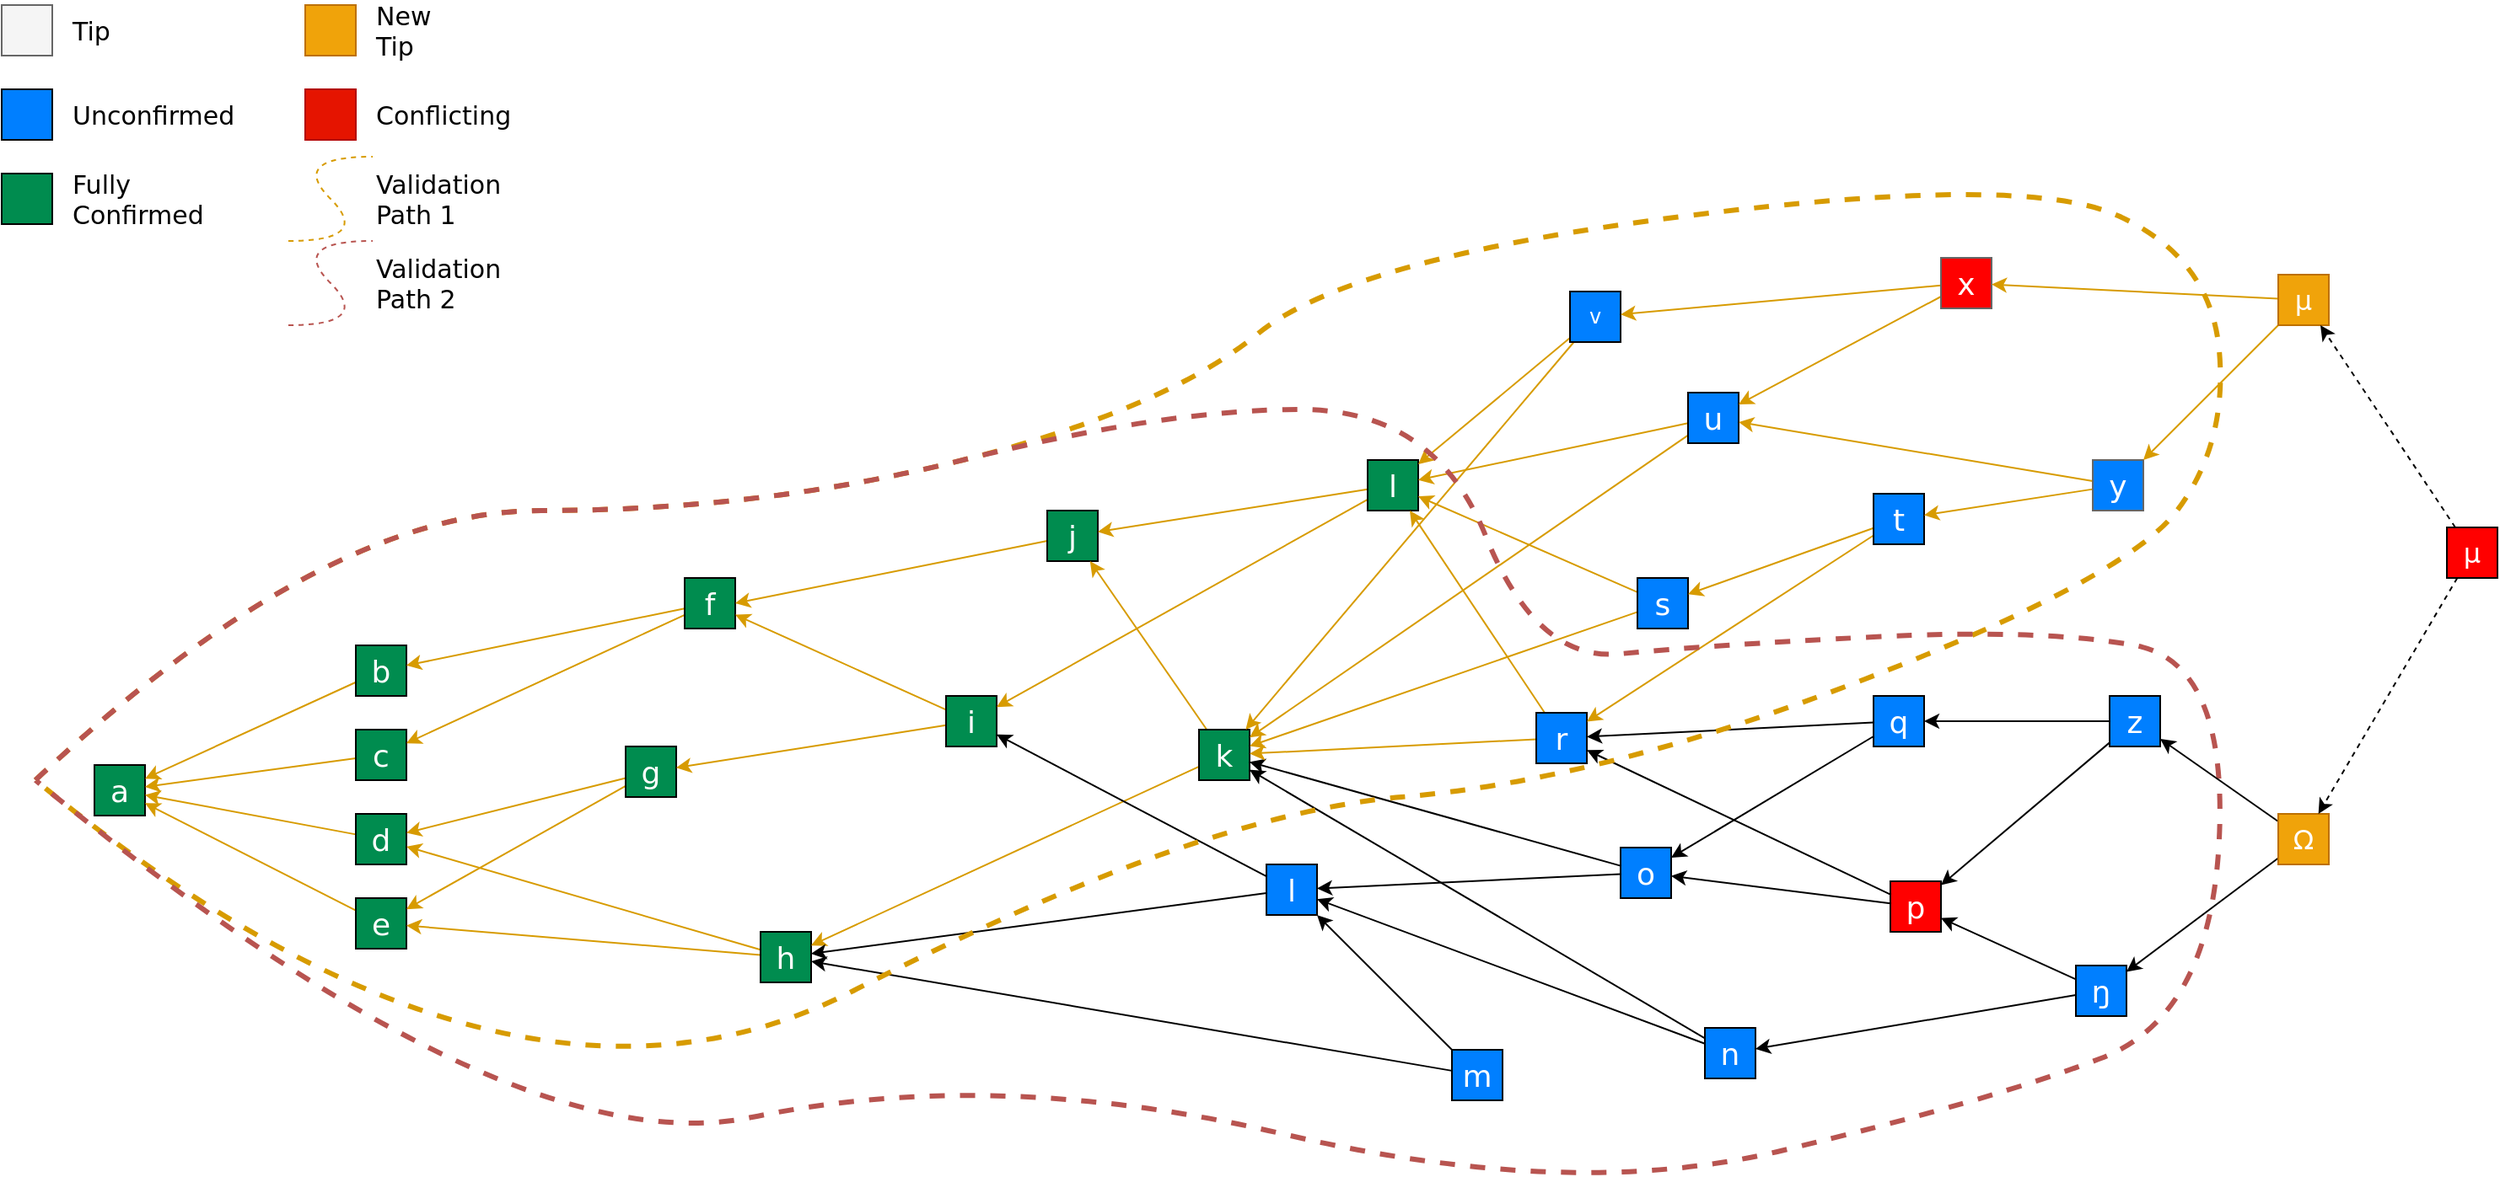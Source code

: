 <mxfile version="18.1.3" type="device"><diagram id="aiVb32r4nPznkwqzsdSb" name="Page-1"><mxGraphModel dx="1394" dy="817" grid="1" gridSize="10" guides="1" tooltips="1" connect="1" arrows="1" fold="1" page="1" pageScale="1" pageWidth="1169" pageHeight="827" math="0" shadow="0"><root><mxCell id="0"/><mxCell id="1" parent="0"/><mxCell id="Y23TwwJplPCRgjI9Zh_g-1" value="" style="whiteSpace=wrap;html=1;aspect=fixed;fillColor=#f5f5f5;fontColor=#333333;strokeColor=#666666;" parent="1" vertex="1"><mxGeometry x="150" y="190" width="30" height="30" as="geometry"/></mxCell><mxCell id="Y23TwwJplPCRgjI9Zh_g-2" value="" style="whiteSpace=wrap;html=1;aspect=fixed;fillColor=#007FFF;strokeColor=#000000;" parent="1" vertex="1"><mxGeometry x="150" y="240" width="30" height="30" as="geometry"/></mxCell><mxCell id="Y23TwwJplPCRgjI9Zh_g-3" value="" style="whiteSpace=wrap;html=1;aspect=fixed;fillColor=#008C4F;strokeColor=#000000;" parent="1" vertex="1"><mxGeometry x="150" y="290" width="30" height="30" as="geometry"/></mxCell><mxCell id="Y23TwwJplPCRgjI9Zh_g-4" value="Tip" style="text;html=1;strokeColor=none;fillColor=none;align=left;verticalAlign=middle;whiteSpace=wrap;rounded=0;fontFamily=Dejavu Sans;fontSize=15;" parent="1" vertex="1"><mxGeometry x="190" y="190" width="60" height="30" as="geometry"/></mxCell><mxCell id="Y23TwwJplPCRgjI9Zh_g-5" value="Unconfirmed" style="text;html=1;strokeColor=none;fillColor=none;align=left;verticalAlign=middle;whiteSpace=wrap;rounded=0;fontFamily=Dejavu Sans;fontSize=15;" parent="1" vertex="1"><mxGeometry x="190" y="240" width="60" height="30" as="geometry"/></mxCell><mxCell id="Y23TwwJplPCRgjI9Zh_g-6" value="Fully Confirmed" style="text;html=1;strokeColor=none;fillColor=none;align=left;verticalAlign=middle;whiteSpace=wrap;rounded=0;fontFamily=Dejavu Sans;fontSize=15;" parent="1" vertex="1"><mxGeometry x="190" y="290" width="60" height="30" as="geometry"/></mxCell><mxCell id="Y23TwwJplPCRgjI9Zh_g-7" value="a" style="whiteSpace=wrap;html=1;aspect=fixed;fillColor=#008C4F;strokeColor=#000000;fontFamily=Dejavu Sans;fontColor=#FFFFFF;fontSize=18;" parent="1" vertex="1"><mxGeometry x="205" y="641" width="30" height="30" as="geometry"/></mxCell><mxCell id="Y23TwwJplPCRgjI9Zh_g-36" style="rounded=0;orthogonalLoop=1;jettySize=auto;html=1;fontFamily=Dejavu Sans;fontSize=18;fontColor=#FFFFFF;strokeColor=#d79b00;fillColor=#ffe6cc;" parent="1" source="Y23TwwJplPCRgjI9Zh_g-8" target="Y23TwwJplPCRgjI9Zh_g-7" edge="1"><mxGeometry relative="1" as="geometry"/></mxCell><mxCell id="Y23TwwJplPCRgjI9Zh_g-8" value="b" style="whiteSpace=wrap;html=1;aspect=fixed;fillColor=#008C4F;strokeColor=#000000;fontFamily=Dejavu Sans;fontColor=#FFFFFF;fontSize=18;" parent="1" vertex="1"><mxGeometry x="360" y="570" width="30" height="30" as="geometry"/></mxCell><mxCell id="Y23TwwJplPCRgjI9Zh_g-37" style="edgeStyle=none;rounded=0;orthogonalLoop=1;jettySize=auto;html=1;fontFamily=Dejavu Sans;fontSize=18;fontColor=#FFFFFF;strokeColor=#d79b00;fillColor=#ffe6cc;" parent="1" source="Y23TwwJplPCRgjI9Zh_g-9" target="Y23TwwJplPCRgjI9Zh_g-7" edge="1"><mxGeometry relative="1" as="geometry"/></mxCell><mxCell id="Y23TwwJplPCRgjI9Zh_g-9" value="c" style="whiteSpace=wrap;html=1;aspect=fixed;fillColor=#008C4F;strokeColor=#000000;fontFamily=Dejavu Sans;fontColor=#FFFFFF;fontSize=18;" parent="1" vertex="1"><mxGeometry x="360" y="620" width="30" height="30" as="geometry"/></mxCell><mxCell id="Y23TwwJplPCRgjI9Zh_g-38" style="edgeStyle=none;rounded=0;orthogonalLoop=1;jettySize=auto;html=1;fontFamily=Dejavu Sans;fontSize=18;fontColor=#FFFFFF;strokeColor=#d79b00;fillColor=#ffe6cc;" parent="1" source="Y23TwwJplPCRgjI9Zh_g-10" target="Y23TwwJplPCRgjI9Zh_g-7" edge="1"><mxGeometry relative="1" as="geometry"/></mxCell><mxCell id="Y23TwwJplPCRgjI9Zh_g-10" value="d" style="whiteSpace=wrap;html=1;aspect=fixed;fillColor=#008C4F;strokeColor=#000000;fontFamily=Dejavu Sans;fontColor=#FFFFFF;fontSize=18;" parent="1" vertex="1"><mxGeometry x="360" y="670" width="30" height="30" as="geometry"/></mxCell><mxCell id="Y23TwwJplPCRgjI9Zh_g-39" style="edgeStyle=none;rounded=0;orthogonalLoop=1;jettySize=auto;html=1;fontFamily=Dejavu Sans;fontSize=18;fontColor=#FFFFFF;strokeColor=#d79b00;fillColor=#ffe6cc;" parent="1" source="Y23TwwJplPCRgjI9Zh_g-11" target="Y23TwwJplPCRgjI9Zh_g-7" edge="1"><mxGeometry relative="1" as="geometry"/></mxCell><mxCell id="Y23TwwJplPCRgjI9Zh_g-11" value="e" style="whiteSpace=wrap;html=1;aspect=fixed;fillColor=#008C4F;strokeColor=#000000;fontFamily=Dejavu Sans;fontColor=#FFFFFF;fontSize=18;" parent="1" vertex="1"><mxGeometry x="360" y="720" width="30" height="30" as="geometry"/></mxCell><mxCell id="Y23TwwJplPCRgjI9Zh_g-40" style="edgeStyle=none;rounded=0;orthogonalLoop=1;jettySize=auto;html=1;fontFamily=Dejavu Sans;fontSize=18;fontColor=#FFFFFF;strokeColor=#d79b00;fillColor=#ffe6cc;" parent="1" source="Y23TwwJplPCRgjI9Zh_g-13" target="Y23TwwJplPCRgjI9Zh_g-8" edge="1"><mxGeometry relative="1" as="geometry"/></mxCell><mxCell id="Y23TwwJplPCRgjI9Zh_g-41" style="edgeStyle=none;rounded=0;orthogonalLoop=1;jettySize=auto;html=1;fontFamily=Dejavu Sans;fontSize=18;fontColor=#FFFFFF;strokeColor=#d79b00;fillColor=#ffe6cc;" parent="1" source="Y23TwwJplPCRgjI9Zh_g-13" target="Y23TwwJplPCRgjI9Zh_g-9" edge="1"><mxGeometry relative="1" as="geometry"/></mxCell><mxCell id="Y23TwwJplPCRgjI9Zh_g-13" value="f" style="whiteSpace=wrap;html=1;aspect=fixed;fillColor=#008C4F;strokeColor=#000000;fontFamily=Dejavu Sans;fontColor=#FFFFFF;fontSize=18;" parent="1" vertex="1"><mxGeometry x="555" y="530" width="30" height="30" as="geometry"/></mxCell><mxCell id="Y23TwwJplPCRgjI9Zh_g-42" style="edgeStyle=none;rounded=0;orthogonalLoop=1;jettySize=auto;html=1;fontFamily=Dejavu Sans;fontSize=18;fontColor=#FFFFFF;strokeColor=#d79b00;fillColor=#ffe6cc;" parent="1" source="Y23TwwJplPCRgjI9Zh_g-14" target="Y23TwwJplPCRgjI9Zh_g-10" edge="1"><mxGeometry relative="1" as="geometry"/></mxCell><mxCell id="Y23TwwJplPCRgjI9Zh_g-43" style="edgeStyle=none;rounded=0;orthogonalLoop=1;jettySize=auto;html=1;fontFamily=Dejavu Sans;fontSize=18;fontColor=#FFFFFF;strokeColor=#d79b00;fillColor=#ffe6cc;" parent="1" source="Y23TwwJplPCRgjI9Zh_g-14" target="Y23TwwJplPCRgjI9Zh_g-11" edge="1"><mxGeometry relative="1" as="geometry"/></mxCell><mxCell id="Y23TwwJplPCRgjI9Zh_g-14" value="g" style="whiteSpace=wrap;html=1;aspect=fixed;fillColor=#008C4F;strokeColor=#000000;fontFamily=Dejavu Sans;fontColor=#FFFFFF;fontSize=18;" parent="1" vertex="1"><mxGeometry x="520" y="630" width="30" height="30" as="geometry"/></mxCell><mxCell id="Y23TwwJplPCRgjI9Zh_g-44" style="edgeStyle=none;rounded=0;orthogonalLoop=1;jettySize=auto;html=1;fontFamily=Dejavu Sans;fontSize=18;fontColor=#FFFFFF;strokeColor=#d79b00;fillColor=#ffe6cc;" parent="1" source="Y23TwwJplPCRgjI9Zh_g-15" target="Y23TwwJplPCRgjI9Zh_g-10" edge="1"><mxGeometry relative="1" as="geometry"/></mxCell><mxCell id="Y23TwwJplPCRgjI9Zh_g-45" style="edgeStyle=none;rounded=0;orthogonalLoop=1;jettySize=auto;html=1;fontFamily=Dejavu Sans;fontSize=18;fontColor=#FFFFFF;strokeColor=#d79b00;fillColor=#ffe6cc;" parent="1" source="Y23TwwJplPCRgjI9Zh_g-15" target="Y23TwwJplPCRgjI9Zh_g-11" edge="1"><mxGeometry relative="1" as="geometry"/></mxCell><mxCell id="Y23TwwJplPCRgjI9Zh_g-15" value="h" style="whiteSpace=wrap;html=1;aspect=fixed;fillColor=#008C4F;strokeColor=#000000;fontFamily=Dejavu Sans;fontColor=#FFFFFF;fontSize=18;" parent="1" vertex="1"><mxGeometry x="600" y="740" width="30" height="30" as="geometry"/></mxCell><mxCell id="Y23TwwJplPCRgjI9Zh_g-47" style="edgeStyle=none;rounded=0;orthogonalLoop=1;jettySize=auto;html=1;fontFamily=Dejavu Sans;fontSize=18;fontColor=#FFFFFF;strokeColor=#d79b00;fillColor=#ffe6cc;" parent="1" source="Y23TwwJplPCRgjI9Zh_g-16" target="Y23TwwJplPCRgjI9Zh_g-14" edge="1"><mxGeometry relative="1" as="geometry"/></mxCell><mxCell id="Y23TwwJplPCRgjI9Zh_g-50" style="edgeStyle=none;rounded=0;orthogonalLoop=1;jettySize=auto;html=1;fontFamily=Dejavu Sans;fontSize=18;fontColor=#FFFFFF;strokeColor=#d79b00;fillColor=#ffe6cc;" parent="1" source="Y23TwwJplPCRgjI9Zh_g-16" target="Y23TwwJplPCRgjI9Zh_g-13" edge="1"><mxGeometry relative="1" as="geometry"/></mxCell><mxCell id="Y23TwwJplPCRgjI9Zh_g-16" value="i" style="whiteSpace=wrap;html=1;aspect=fixed;fillColor=#008C4F;strokeColor=#000000;fontFamily=Dejavu Sans;fontColor=#FFFFFF;fontSize=18;" parent="1" vertex="1"><mxGeometry x="710" y="600" width="30" height="30" as="geometry"/></mxCell><mxCell id="Y23TwwJplPCRgjI9Zh_g-48" style="edgeStyle=none;rounded=0;orthogonalLoop=1;jettySize=auto;html=1;entryX=1;entryY=0.5;entryDx=0;entryDy=0;fontFamily=Dejavu Sans;fontSize=18;fontColor=#FFFFFF;strokeColor=#d79b00;fillColor=#ffe6cc;" parent="1" source="Y23TwwJplPCRgjI9Zh_g-17" target="Y23TwwJplPCRgjI9Zh_g-13" edge="1"><mxGeometry relative="1" as="geometry"/></mxCell><mxCell id="Y23TwwJplPCRgjI9Zh_g-17" value="j" style="whiteSpace=wrap;html=1;aspect=fixed;fillColor=#008C4F;strokeColor=#000000;fontFamily=Dejavu Sans;fontColor=#FFFFFF;fontSize=18;" parent="1" vertex="1"><mxGeometry x="770" y="490" width="30" height="30" as="geometry"/></mxCell><mxCell id="Y23TwwJplPCRgjI9Zh_g-46" style="edgeStyle=none;rounded=0;orthogonalLoop=1;jettySize=auto;html=1;fontFamily=Dejavu Sans;fontSize=18;fontColor=#FFFFFF;strokeColor=#d79b00;fillColor=#ffe6cc;" parent="1" source="Y23TwwJplPCRgjI9Zh_g-18" target="Y23TwwJplPCRgjI9Zh_g-15" edge="1"><mxGeometry relative="1" as="geometry"/></mxCell><mxCell id="Y23TwwJplPCRgjI9Zh_g-51" style="edgeStyle=none;rounded=0;orthogonalLoop=1;jettySize=auto;html=1;fontFamily=Dejavu Sans;fontSize=18;fontColor=#FFFFFF;strokeColor=#d79b00;fillColor=#ffe6cc;" parent="1" source="Y23TwwJplPCRgjI9Zh_g-18" target="Y23TwwJplPCRgjI9Zh_g-17" edge="1"><mxGeometry relative="1" as="geometry"/></mxCell><mxCell id="Y23TwwJplPCRgjI9Zh_g-18" value="k" style="whiteSpace=wrap;html=1;aspect=fixed;fillColor=#008C4F;strokeColor=#000000;fontFamily=Dejavu Sans;fontColor=#FFFFFF;fontSize=18;" parent="1" vertex="1"><mxGeometry x="860" y="620" width="30" height="30" as="geometry"/></mxCell><mxCell id="Y23TwwJplPCRgjI9Zh_g-49" style="edgeStyle=none;rounded=0;orthogonalLoop=1;jettySize=auto;html=1;fontFamily=Dejavu Sans;fontSize=18;fontColor=#FFFFFF;strokeColor=#d79b00;fillColor=#ffe6cc;" parent="1" source="Y23TwwJplPCRgjI9Zh_g-19" target="Y23TwwJplPCRgjI9Zh_g-17" edge="1"><mxGeometry relative="1" as="geometry"/></mxCell><mxCell id="Y23TwwJplPCRgjI9Zh_g-52" style="edgeStyle=none;rounded=0;orthogonalLoop=1;jettySize=auto;html=1;fontFamily=Dejavu Sans;fontSize=18;fontColor=#FFFFFF;strokeColor=#d79b00;fillColor=#ffe6cc;" parent="1" source="Y23TwwJplPCRgjI9Zh_g-19" target="Y23TwwJplPCRgjI9Zh_g-16" edge="1"><mxGeometry relative="1" as="geometry"/></mxCell><mxCell id="Y23TwwJplPCRgjI9Zh_g-19" value="l" style="whiteSpace=wrap;html=1;aspect=fixed;fillColor=#008C4F;strokeColor=#000000;fontFamily=Dejavu Sans;fontColor=#FFFFFF;fontSize=18;" parent="1" vertex="1"><mxGeometry x="960" y="460" width="30" height="30" as="geometry"/></mxCell><mxCell id="Y23TwwJplPCRgjI9Zh_g-53" style="edgeStyle=none;rounded=0;orthogonalLoop=1;jettySize=auto;html=1;fontFamily=Dejavu Sans;fontSize=18;fontColor=#FFFFFF;strokeColor=#000000;" parent="1" source="Y23TwwJplPCRgjI9Zh_g-20" target="Y23TwwJplPCRgjI9Zh_g-16" edge="1"><mxGeometry relative="1" as="geometry"/></mxCell><mxCell id="Y23TwwJplPCRgjI9Zh_g-54" style="edgeStyle=none;rounded=0;orthogonalLoop=1;jettySize=auto;html=1;fontFamily=Dejavu Sans;fontSize=18;fontColor=#FFFFFF;strokeColor=#000000;" parent="1" source="Y23TwwJplPCRgjI9Zh_g-20" target="Y23TwwJplPCRgjI9Zh_g-15" edge="1"><mxGeometry relative="1" as="geometry"/></mxCell><mxCell id="Y23TwwJplPCRgjI9Zh_g-20" value="l" style="whiteSpace=wrap;html=1;aspect=fixed;fillColor=#007FFF;strokeColor=#000000;fontFamily=Dejavu Sans;fontColor=#FFFFFF;fontSize=18;" parent="1" vertex="1"><mxGeometry x="900" y="700" width="30" height="30" as="geometry"/></mxCell><mxCell id="Y23TwwJplPCRgjI9Zh_g-55" style="edgeStyle=none;rounded=0;orthogonalLoop=1;jettySize=auto;html=1;fontFamily=Dejavu Sans;fontSize=18;fontColor=#FFFFFF;strokeColor=#000000;" parent="1" source="Y23TwwJplPCRgjI9Zh_g-21" target="Y23TwwJplPCRgjI9Zh_g-20" edge="1"><mxGeometry relative="1" as="geometry"><mxPoint x="910" y="710" as="targetPoint"/></mxGeometry></mxCell><mxCell id="Y23TwwJplPCRgjI9Zh_g-56" style="edgeStyle=none;rounded=0;orthogonalLoop=1;jettySize=auto;html=1;fontFamily=Dejavu Sans;fontSize=18;fontColor=#FFFFFF;strokeColor=#000000;" parent="1" source="Y23TwwJplPCRgjI9Zh_g-21" target="Y23TwwJplPCRgjI9Zh_g-15" edge="1"><mxGeometry relative="1" as="geometry"/></mxCell><mxCell id="Y23TwwJplPCRgjI9Zh_g-21" value="m" style="whiteSpace=wrap;html=1;aspect=fixed;fillColor=#007FFF;strokeColor=#000000;fontFamily=Dejavu Sans;fontColor=#FFFFFF;fontSize=18;" parent="1" vertex="1"><mxGeometry x="1010" y="810" width="30" height="30" as="geometry"/></mxCell><mxCell id="Y23TwwJplPCRgjI9Zh_g-57" style="edgeStyle=none;rounded=0;orthogonalLoop=1;jettySize=auto;html=1;fontFamily=Dejavu Sans;fontSize=18;fontColor=#FFFFFF;strokeColor=#000000;" parent="1" source="Y23TwwJplPCRgjI9Zh_g-22" target="Y23TwwJplPCRgjI9Zh_g-20" edge="1"><mxGeometry relative="1" as="geometry"/></mxCell><mxCell id="Y23TwwJplPCRgjI9Zh_g-58" style="edgeStyle=none;rounded=0;orthogonalLoop=1;jettySize=auto;html=1;fontFamily=Dejavu Sans;fontSize=18;fontColor=#FFFFFF;strokeColor=#000000;" parent="1" source="Y23TwwJplPCRgjI9Zh_g-22" target="Y23TwwJplPCRgjI9Zh_g-18" edge="1"><mxGeometry relative="1" as="geometry"/></mxCell><mxCell id="Y23TwwJplPCRgjI9Zh_g-22" value="n" style="whiteSpace=wrap;html=1;aspect=fixed;fillColor=#007FFF;strokeColor=#000000;fontFamily=Dejavu Sans;fontColor=#FFFFFF;fontSize=18;" parent="1" vertex="1"><mxGeometry x="1160" y="797" width="30" height="30" as="geometry"/></mxCell><mxCell id="Y23TwwJplPCRgjI9Zh_g-59" style="edgeStyle=none;rounded=0;orthogonalLoop=1;jettySize=auto;html=1;fontFamily=Dejavu Sans;fontSize=18;fontColor=#FFFFFF;strokeColor=#000000;" parent="1" source="Y23TwwJplPCRgjI9Zh_g-23" target="Y23TwwJplPCRgjI9Zh_g-18" edge="1"><mxGeometry relative="1" as="geometry"/></mxCell><mxCell id="Y23TwwJplPCRgjI9Zh_g-61" style="edgeStyle=none;rounded=0;orthogonalLoop=1;jettySize=auto;html=1;fontFamily=Dejavu Sans;fontSize=18;fontColor=#FFFFFF;strokeColor=#000000;" parent="1" source="Y23TwwJplPCRgjI9Zh_g-23" target="Y23TwwJplPCRgjI9Zh_g-20" edge="1"><mxGeometry relative="1" as="geometry"/></mxCell><mxCell id="Y23TwwJplPCRgjI9Zh_g-23" value="o" style="whiteSpace=wrap;html=1;aspect=fixed;fillColor=#007FFF;strokeColor=#000000;fontFamily=Dejavu Sans;fontColor=#FFFFFF;fontSize=18;" parent="1" vertex="1"><mxGeometry x="1110" y="690" width="30" height="30" as="geometry"/></mxCell><mxCell id="Y23TwwJplPCRgjI9Zh_g-74" style="edgeStyle=none;rounded=0;orthogonalLoop=1;jettySize=auto;html=1;fontFamily=Dejavu Sans;fontSize=18;fontColor=#FFFFFF;strokeColor=#000000;" parent="1" source="Y23TwwJplPCRgjI9Zh_g-24" target="Y23TwwJplPCRgjI9Zh_g-23" edge="1"><mxGeometry relative="1" as="geometry"/></mxCell><mxCell id="Y23TwwJplPCRgjI9Zh_g-75" style="edgeStyle=none;rounded=0;orthogonalLoop=1;jettySize=auto;html=1;fontFamily=Dejavu Sans;fontSize=18;fontColor=#FFFFFF;strokeColor=#000000;" parent="1" source="Y23TwwJplPCRgjI9Zh_g-24" target="Y23TwwJplPCRgjI9Zh_g-27" edge="1"><mxGeometry relative="1" as="geometry"/></mxCell><mxCell id="Y23TwwJplPCRgjI9Zh_g-24" value="p" style="whiteSpace=wrap;html=1;aspect=fixed;fillColor=#FF0000;strokeColor=#000000;fontFamily=Dejavu Sans;fontColor=#FFFFFF;fontSize=18;" parent="1" vertex="1"><mxGeometry x="1270" y="710" width="30" height="30" as="geometry"/></mxCell><mxCell id="Y23TwwJplPCRgjI9Zh_g-72" style="edgeStyle=none;rounded=0;orthogonalLoop=1;jettySize=auto;html=1;fontFamily=Dejavu Sans;fontSize=18;fontColor=#FFFFFF;strokeColor=#000000;" parent="1" source="Y23TwwJplPCRgjI9Zh_g-25" target="Y23TwwJplPCRgjI9Zh_g-27" edge="1"><mxGeometry relative="1" as="geometry"/></mxCell><mxCell id="Y23TwwJplPCRgjI9Zh_g-73" style="edgeStyle=none;rounded=0;orthogonalLoop=1;jettySize=auto;html=1;fontFamily=Dejavu Sans;fontSize=18;fontColor=#FFFFFF;strokeColor=#000000;" parent="1" source="Y23TwwJplPCRgjI9Zh_g-25" target="Y23TwwJplPCRgjI9Zh_g-23" edge="1"><mxGeometry relative="1" as="geometry"/></mxCell><mxCell id="Y23TwwJplPCRgjI9Zh_g-25" value="q" style="whiteSpace=wrap;html=1;aspect=fixed;fillColor=#007FFF;strokeColor=#000000;fontFamily=Dejavu Sans;fontColor=#FFFFFF;fontSize=18;" parent="1" vertex="1"><mxGeometry x="1260" y="600" width="30" height="30" as="geometry"/></mxCell><mxCell id="Y23TwwJplPCRgjI9Zh_g-62" style="edgeStyle=none;rounded=0;orthogonalLoop=1;jettySize=auto;html=1;fontFamily=Dejavu Sans;fontSize=18;fontColor=#FFFFFF;strokeColor=#d79b00;fillColor=#ffe6cc;" parent="1" source="Y23TwwJplPCRgjI9Zh_g-27" target="Y23TwwJplPCRgjI9Zh_g-18" edge="1"><mxGeometry relative="1" as="geometry"/></mxCell><mxCell id="Y23TwwJplPCRgjI9Zh_g-63" style="edgeStyle=none;rounded=0;orthogonalLoop=1;jettySize=auto;html=1;fontFamily=Dejavu Sans;fontSize=18;fontColor=#FFFFFF;strokeColor=#d79b00;fillColor=#ffe6cc;" parent="1" source="Y23TwwJplPCRgjI9Zh_g-27" target="Y23TwwJplPCRgjI9Zh_g-19" edge="1"><mxGeometry relative="1" as="geometry"/></mxCell><mxCell id="Y23TwwJplPCRgjI9Zh_g-27" value="r" style="whiteSpace=wrap;html=1;aspect=fixed;fillColor=#007FFF;strokeColor=#000000;fontFamily=Dejavu Sans;fontColor=#FFFFFF;fontSize=18;" parent="1" vertex="1"><mxGeometry x="1060" y="610" width="30" height="30" as="geometry"/></mxCell><mxCell id="Y23TwwJplPCRgjI9Zh_g-64" style="edgeStyle=none;rounded=0;orthogonalLoop=1;jettySize=auto;html=1;fontFamily=Dejavu Sans;fontSize=18;fontColor=#FFFFFF;strokeColor=#d79b00;fillColor=#ffe6cc;" parent="1" source="Y23TwwJplPCRgjI9Zh_g-28" target="Y23TwwJplPCRgjI9Zh_g-19" edge="1"><mxGeometry relative="1" as="geometry"/></mxCell><mxCell id="Y23TwwJplPCRgjI9Zh_g-69" style="edgeStyle=none;rounded=0;orthogonalLoop=1;jettySize=auto;html=1;fontFamily=Dejavu Sans;fontSize=18;fontColor=#FFFFFF;strokeColor=#d79b00;fillColor=#ffe6cc;" parent="1" source="Y23TwwJplPCRgjI9Zh_g-28" target="Y23TwwJplPCRgjI9Zh_g-18" edge="1"><mxGeometry relative="1" as="geometry"/></mxCell><mxCell id="Y23TwwJplPCRgjI9Zh_g-28" value="s" style="whiteSpace=wrap;html=1;aspect=fixed;fillColor=#007FFF;strokeColor=#000000;fontFamily=Dejavu Sans;fontColor=#FFFFFF;fontSize=18;" parent="1" vertex="1"><mxGeometry x="1120" y="530" width="30" height="30" as="geometry"/></mxCell><mxCell id="Y23TwwJplPCRgjI9Zh_g-70" style="edgeStyle=none;rounded=0;orthogonalLoop=1;jettySize=auto;html=1;fontFamily=Dejavu Sans;fontSize=18;fontColor=#FFFFFF;strokeColor=#d79b00;fillColor=#ffe6cc;" parent="1" source="Y23TwwJplPCRgjI9Zh_g-29" target="Y23TwwJplPCRgjI9Zh_g-28" edge="1"><mxGeometry relative="1" as="geometry"/></mxCell><mxCell id="Y23TwwJplPCRgjI9Zh_g-71" style="edgeStyle=none;rounded=0;orthogonalLoop=1;jettySize=auto;html=1;fontFamily=Dejavu Sans;fontSize=18;fontColor=#FFFFFF;strokeColor=#d79b00;fillColor=#ffe6cc;" parent="1" source="Y23TwwJplPCRgjI9Zh_g-29" target="Y23TwwJplPCRgjI9Zh_g-27" edge="1"><mxGeometry relative="1" as="geometry"/></mxCell><mxCell id="Y23TwwJplPCRgjI9Zh_g-29" value="t" style="whiteSpace=wrap;html=1;aspect=fixed;fillColor=#007FFF;strokeColor=#000000;fontFamily=Dejavu Sans;fontColor=#FFFFFF;fontSize=18;" parent="1" vertex="1"><mxGeometry x="1260" y="480" width="30" height="30" as="geometry"/></mxCell><mxCell id="Y23TwwJplPCRgjI9Zh_g-65" style="edgeStyle=none;rounded=0;orthogonalLoop=1;jettySize=auto;html=1;fontFamily=Dejavu Sans;fontSize=18;fontColor=#FFFFFF;strokeColor=#d79b00;fillColor=#ffe6cc;" parent="1" source="Y23TwwJplPCRgjI9Zh_g-30" target="Y23TwwJplPCRgjI9Zh_g-19" edge="1"><mxGeometry relative="1" as="geometry"/></mxCell><mxCell id="Y23TwwJplPCRgjI9Zh_g-68" style="edgeStyle=none;rounded=0;orthogonalLoop=1;jettySize=auto;html=1;fontFamily=Dejavu Sans;fontSize=18;fontColor=#FFFFFF;strokeColor=#d79b00;fillColor=#ffe6cc;" parent="1" source="Y23TwwJplPCRgjI9Zh_g-30" target="Y23TwwJplPCRgjI9Zh_g-18" edge="1"><mxGeometry relative="1" as="geometry"/></mxCell><mxCell id="Y23TwwJplPCRgjI9Zh_g-30" value="u" style="whiteSpace=wrap;html=1;aspect=fixed;fillColor=#007FFF;strokeColor=#000000;fontFamily=Dejavu Sans;fontColor=#FFFFFF;fontSize=18;" parent="1" vertex="1"><mxGeometry x="1150" y="420" width="30" height="30" as="geometry"/></mxCell><mxCell id="Y23TwwJplPCRgjI9Zh_g-66" style="edgeStyle=none;rounded=0;orthogonalLoop=1;jettySize=auto;html=1;fontFamily=Dejavu Sans;fontSize=18;fontColor=#FFFFFF;strokeColor=#d79b00;fillColor=#ffe6cc;" parent="1" source="Y23TwwJplPCRgjI9Zh_g-31" target="Y23TwwJplPCRgjI9Zh_g-19" edge="1"><mxGeometry relative="1" as="geometry"/></mxCell><mxCell id="Y23TwwJplPCRgjI9Zh_g-67" style="edgeStyle=none;rounded=0;orthogonalLoop=1;jettySize=auto;html=1;fontFamily=Dejavu Sans;fontSize=18;fontColor=#FFFFFF;strokeColor=#d79b00;fillColor=#ffe6cc;" parent="1" source="Y23TwwJplPCRgjI9Zh_g-31" target="Y23TwwJplPCRgjI9Zh_g-18" edge="1"><mxGeometry relative="1" as="geometry"/></mxCell><mxCell id="Y23TwwJplPCRgjI9Zh_g-31" value="v" style="whiteSpace=wrap;html=1;aspect=fixed;fillColor=#007FFF;strokeColor=#000000;fontFamily=Dejavu Sans;fontColor=#FFFFFF;" parent="1" vertex="1"><mxGeometry x="1080" y="360" width="30" height="30" as="geometry"/></mxCell><mxCell id="Y23TwwJplPCRgjI9Zh_g-76" style="edgeStyle=none;rounded=0;orthogonalLoop=1;jettySize=auto;html=1;fontFamily=Dejavu Sans;fontSize=18;fontColor=#FFFFFF;strokeColor=#d79b00;fillColor=#ffe6cc;" parent="1" source="Y23TwwJplPCRgjI9Zh_g-32" target="Y23TwwJplPCRgjI9Zh_g-31" edge="1"><mxGeometry relative="1" as="geometry"/></mxCell><mxCell id="Y23TwwJplPCRgjI9Zh_g-77" style="edgeStyle=none;rounded=0;orthogonalLoop=1;jettySize=auto;html=1;fontFamily=Dejavu Sans;fontSize=18;fontColor=#FFFFFF;strokeColor=#d79b00;fillColor=#ffe6cc;" parent="1" source="Y23TwwJplPCRgjI9Zh_g-32" target="Y23TwwJplPCRgjI9Zh_g-30" edge="1"><mxGeometry relative="1" as="geometry"/></mxCell><mxCell id="Y23TwwJplPCRgjI9Zh_g-32" value="x" style="whiteSpace=wrap;html=1;aspect=fixed;fillColor=#FF0000;fontColor=#FFFFFF;strokeColor=#666666;fontFamily=Dejavu Sans;fontSize=18;" parent="1" vertex="1"><mxGeometry x="1300" y="340" width="30" height="30" as="geometry"/></mxCell><mxCell id="Y23TwwJplPCRgjI9Zh_g-78" style="edgeStyle=none;rounded=0;orthogonalLoop=1;jettySize=auto;html=1;fontFamily=Dejavu Sans;fontSize=18;fontColor=#FFFFFF;strokeColor=#d79b00;fillColor=#ffe6cc;" parent="1" source="Y23TwwJplPCRgjI9Zh_g-33" target="Y23TwwJplPCRgjI9Zh_g-30" edge="1"><mxGeometry relative="1" as="geometry"/></mxCell><mxCell id="Y23TwwJplPCRgjI9Zh_g-79" style="edgeStyle=none;rounded=0;orthogonalLoop=1;jettySize=auto;html=1;fontFamily=Dejavu Sans;fontSize=18;fontColor=#FFFFFF;strokeColor=#d79b00;fillColor=#ffe6cc;" parent="1" source="Y23TwwJplPCRgjI9Zh_g-33" target="Y23TwwJplPCRgjI9Zh_g-29" edge="1"><mxGeometry relative="1" as="geometry"/></mxCell><mxCell id="Y23TwwJplPCRgjI9Zh_g-33" value="y" style="whiteSpace=wrap;html=1;aspect=fixed;fillColor=#007FFF;fontColor=#FFFFFF;strokeColor=#666666;fontFamily=Dejavu Sans;fontSize=18;" parent="1" vertex="1"><mxGeometry x="1390" y="460" width="30" height="30" as="geometry"/></mxCell><mxCell id="Y23TwwJplPCRgjI9Zh_g-80" style="edgeStyle=none;rounded=0;orthogonalLoop=1;jettySize=auto;html=1;fontFamily=Dejavu Sans;fontSize=18;fontColor=#FFFFFF;strokeColor=#000000;" parent="1" source="Y23TwwJplPCRgjI9Zh_g-34" target="Y23TwwJplPCRgjI9Zh_g-25" edge="1"><mxGeometry relative="1" as="geometry"/></mxCell><mxCell id="Y23TwwJplPCRgjI9Zh_g-81" style="edgeStyle=none;rounded=0;orthogonalLoop=1;jettySize=auto;html=1;fontFamily=Dejavu Sans;fontSize=18;fontColor=#FFFFFF;strokeColor=#000000;" parent="1" source="Y23TwwJplPCRgjI9Zh_g-34" target="Y23TwwJplPCRgjI9Zh_g-24" edge="1"><mxGeometry relative="1" as="geometry"/></mxCell><mxCell id="Y23TwwJplPCRgjI9Zh_g-34" value="z" style="whiteSpace=wrap;html=1;aspect=fixed;fillColor=#007FFF;fontColor=#FFFFFF;strokeColor=#000000;fontFamily=Dejavu Sans;fontSize=18;" parent="1" vertex="1"><mxGeometry x="1400" y="600" width="30" height="30" as="geometry"/></mxCell><mxCell id="Y23TwwJplPCRgjI9Zh_g-82" style="edgeStyle=none;rounded=0;orthogonalLoop=1;jettySize=auto;html=1;fontFamily=Dejavu Sans;fontSize=18;fontColor=#FFFFFF;strokeColor=#000000;" parent="1" source="Y23TwwJplPCRgjI9Zh_g-35" target="Y23TwwJplPCRgjI9Zh_g-24" edge="1"><mxGeometry relative="1" as="geometry"/></mxCell><mxCell id="Y23TwwJplPCRgjI9Zh_g-83" style="edgeStyle=none;rounded=0;orthogonalLoop=1;jettySize=auto;html=1;fontFamily=Dejavu Sans;fontSize=18;fontColor=#FFFFFF;strokeColor=#000000;" parent="1" source="Y23TwwJplPCRgjI9Zh_g-35" target="Y23TwwJplPCRgjI9Zh_g-22" edge="1"><mxGeometry relative="1" as="geometry"/></mxCell><mxCell id="Y23TwwJplPCRgjI9Zh_g-35" value="ŋ" style="whiteSpace=wrap;html=1;aspect=fixed;fillColor=#007FFF;fontColor=#FFFFFF;strokeColor=#000000;fontFamily=Dejavu Sans;fontSize=18;" parent="1" vertex="1"><mxGeometry x="1380" y="760" width="30" height="30" as="geometry"/></mxCell><mxCell id="Y23TwwJplPCRgjI9Zh_g-84" value="" style="whiteSpace=wrap;html=1;aspect=fixed;fillColor=#f0a30a;strokeColor=#BD7000;fontColor=#000000;" parent="1" vertex="1"><mxGeometry x="330" y="190" width="30" height="30" as="geometry"/></mxCell><mxCell id="Y23TwwJplPCRgjI9Zh_g-85" value="" style="whiteSpace=wrap;html=1;aspect=fixed;fillColor=#e51400;strokeColor=#B20000;fontColor=#ffffff;" parent="1" vertex="1"><mxGeometry x="330" y="240" width="30" height="30" as="geometry"/></mxCell><mxCell id="Y23TwwJplPCRgjI9Zh_g-87" value="New Tip" style="text;html=1;strokeColor=none;fillColor=none;align=left;verticalAlign=middle;whiteSpace=wrap;rounded=0;fontFamily=Dejavu Sans;fontSize=15;" parent="1" vertex="1"><mxGeometry x="370" y="190" width="60" height="30" as="geometry"/></mxCell><mxCell id="Y23TwwJplPCRgjI9Zh_g-88" value="Conflicting" style="text;html=1;strokeColor=none;fillColor=none;align=left;verticalAlign=middle;whiteSpace=wrap;rounded=0;fontFamily=Dejavu Sans;fontSize=15;" parent="1" vertex="1"><mxGeometry x="370" y="240" width="60" height="30" as="geometry"/></mxCell><mxCell id="Y23TwwJplPCRgjI9Zh_g-89" value="Validation Path 1" style="text;html=1;strokeColor=none;fillColor=none;align=left;verticalAlign=middle;whiteSpace=wrap;rounded=0;fontFamily=Dejavu Sans;fontSize=15;" parent="1" vertex="1"><mxGeometry x="370" y="290" width="60" height="30" as="geometry"/></mxCell><mxCell id="Y23TwwJplPCRgjI9Zh_g-90" value="" style="curved=1;endArrow=none;html=1;rounded=0;fontFamily=Dejavu Sans;fontSize=18;fontColor=#FFFFFF;strokeColor=#d79b00;endFill=0;dashed=1;fillColor=#ffe6cc;" parent="1" edge="1"><mxGeometry width="50" height="50" relative="1" as="geometry"><mxPoint x="320" y="330" as="sourcePoint"/><mxPoint x="370" y="280" as="targetPoint"/><Array as="points"><mxPoint x="370" y="330"/><mxPoint x="320" y="280"/></Array></mxGeometry></mxCell><mxCell id="Y23TwwJplPCRgjI9Zh_g-93" style="edgeStyle=none;rounded=0;orthogonalLoop=1;jettySize=auto;html=1;fontFamily=Dejavu Sans;fontSize=16;fontColor=#FFFFFF;endArrow=classic;endFill=1;strokeColor=#d79b00;strokeWidth=1;fillColor=#ffe6cc;" parent="1" source="Y23TwwJplPCRgjI9Zh_g-91" target="Y23TwwJplPCRgjI9Zh_g-32" edge="1"><mxGeometry relative="1" as="geometry"/></mxCell><mxCell id="Y23TwwJplPCRgjI9Zh_g-94" style="edgeStyle=none;rounded=0;orthogonalLoop=1;jettySize=auto;html=1;fontFamily=Dejavu Sans;fontSize=16;fontColor=#FFFFFF;endArrow=classic;endFill=1;strokeColor=#d79b00;strokeWidth=1;fillColor=#ffe6cc;" parent="1" source="Y23TwwJplPCRgjI9Zh_g-91" target="Y23TwwJplPCRgjI9Zh_g-33" edge="1"><mxGeometry relative="1" as="geometry"/></mxCell><mxCell id="Y23TwwJplPCRgjI9Zh_g-91" value="µ" style="whiteSpace=wrap;html=1;aspect=fixed;fillColor=#f0a30a;strokeColor=#BD7000;fontColor=#FFFFFF;fontFamily=Dejavu Sans;fontSize=16;" parent="1" vertex="1"><mxGeometry x="1500" y="350" width="30" height="30" as="geometry"/></mxCell><mxCell id="Y23TwwJplPCRgjI9Zh_g-92" value="" style="curved=1;endArrow=none;html=1;rounded=0;dashed=1;fontFamily=Dejavu Sans;fontSize=16;fontColor=#FFFFFF;strokeColor=#d79b00;endFill=0;strokeWidth=3;fillColor=#ffe6cc;" parent="1" edge="1"><mxGeometry width="50" height="50" relative="1" as="geometry"><mxPoint x="170" y="650" as="sourcePoint"/><mxPoint x="170" y="650" as="targetPoint"/><Array as="points"><mxPoint x="340" y="490"/><mxPoint x="600" y="490"/><mxPoint x="840" y="430"/><mxPoint x="950" y="340"/><mxPoint x="1350" y="290"/><mxPoint x="1460" y="340"/><mxPoint x="1470" y="450"/><mxPoint x="1410" y="530"/><mxPoint x="1100" y="650"/><mxPoint x="860" y="670"/><mxPoint x="450" y="880"/></Array></mxGeometry></mxCell><mxCell id="Y23TwwJplPCRgjI9Zh_g-95" value="" style="curved=1;endArrow=none;html=1;rounded=0;dashed=1;fontFamily=Dejavu Sans;fontSize=16;fontColor=#FFFFFF;strokeColor=#b85450;endFill=0;strokeWidth=3;fillColor=#f8cecc;" parent="1" edge="1"><mxGeometry width="50" height="50" relative="1" as="geometry"><mxPoint x="170" y="650" as="sourcePoint"/><mxPoint x="170" y="650" as="targetPoint"/><Array as="points"><mxPoint x="340" y="490"/><mxPoint x="600" y="490"/><mxPoint x="840" y="430"/><mxPoint x="1000" y="430"/><mxPoint x="1060" y="580"/><mxPoint x="1160" y="570"/><mxPoint x="1360" y="560"/><mxPoint x="1470" y="580"/><mxPoint x="1460" y="790"/><mxPoint x="1330" y="840"/><mxPoint x="1080" y="900"/><mxPoint x="740" y="820"/><mxPoint x="450" y="880"/></Array></mxGeometry></mxCell><mxCell id="Y23TwwJplPCRgjI9Zh_g-97" style="edgeStyle=none;rounded=0;orthogonalLoop=1;jettySize=auto;html=1;fontFamily=Dejavu Sans;fontSize=16;fontColor=#FFFFFF;endArrow=classic;endFill=1;strokeColor=#000000;strokeWidth=1;" parent="1" source="Y23TwwJplPCRgjI9Zh_g-96" target="Y23TwwJplPCRgjI9Zh_g-34" edge="1"><mxGeometry relative="1" as="geometry"/></mxCell><mxCell id="Y23TwwJplPCRgjI9Zh_g-98" style="edgeStyle=none;rounded=0;orthogonalLoop=1;jettySize=auto;html=1;fontFamily=Dejavu Sans;fontSize=16;fontColor=#FFFFFF;endArrow=classic;endFill=1;strokeColor=#000000;strokeWidth=1;" parent="1" source="Y23TwwJplPCRgjI9Zh_g-96" target="Y23TwwJplPCRgjI9Zh_g-35" edge="1"><mxGeometry relative="1" as="geometry"/></mxCell><mxCell id="Y23TwwJplPCRgjI9Zh_g-96" value="Ω" style="whiteSpace=wrap;html=1;aspect=fixed;fillColor=#f0a30a;strokeColor=#BD7000;fontColor=#FFFFFF;fontFamily=Dejavu Sans;fontSize=16;" parent="1" vertex="1"><mxGeometry x="1500" y="670" width="30" height="30" as="geometry"/></mxCell><mxCell id="Y23TwwJplPCRgjI9Zh_g-99" value="Validation Path 2" style="text;html=1;strokeColor=none;fillColor=none;align=left;verticalAlign=middle;whiteSpace=wrap;rounded=0;fontFamily=Dejavu Sans;fontSize=15;" parent="1" vertex="1"><mxGeometry x="370" y="340" width="60" height="30" as="geometry"/></mxCell><mxCell id="Y23TwwJplPCRgjI9Zh_g-100" value="" style="curved=1;endArrow=none;html=1;rounded=0;fontFamily=Dejavu Sans;fontSize=18;fontColor=#FFFFFF;strokeColor=#b85450;endFill=0;dashed=1;fillColor=#f8cecc;" parent="1" edge="1"><mxGeometry width="50" height="50" relative="1" as="geometry"><mxPoint x="320" y="380" as="sourcePoint"/><mxPoint x="370" y="330" as="targetPoint"/><Array as="points"><mxPoint x="370" y="380"/><mxPoint x="320" y="330"/></Array></mxGeometry></mxCell><mxCell id="Y23TwwJplPCRgjI9Zh_g-102" style="edgeStyle=none;rounded=0;orthogonalLoop=1;jettySize=auto;html=1;fontFamily=Dejavu Sans;fontSize=16;fontColor=#FFFFFF;endArrow=classic;endFill=1;strokeColor=#000000;strokeWidth=1;dashed=1;" parent="1" source="Y23TwwJplPCRgjI9Zh_g-101" target="Y23TwwJplPCRgjI9Zh_g-91" edge="1"><mxGeometry relative="1" as="geometry"/></mxCell><mxCell id="Y23TwwJplPCRgjI9Zh_g-103" style="edgeStyle=none;rounded=0;orthogonalLoop=1;jettySize=auto;html=1;fontFamily=Dejavu Sans;fontSize=16;fontColor=#FFFFFF;endArrow=classic;endFill=1;strokeColor=#000000;strokeWidth=1;dashed=1;" parent="1" source="Y23TwwJplPCRgjI9Zh_g-101" target="Y23TwwJplPCRgjI9Zh_g-96" edge="1"><mxGeometry relative="1" as="geometry"/></mxCell><mxCell id="Y23TwwJplPCRgjI9Zh_g-101" value="µ" style="whiteSpace=wrap;html=1;aspect=fixed;fillColor=#FF0000;strokeColor=#000000;fontColor=#FFFFFF;fontFamily=Dejavu Sans;fontSize=16;" parent="1" vertex="1"><mxGeometry x="1600" y="500" width="30" height="30" as="geometry"/></mxCell></root></mxGraphModel></diagram></mxfile>